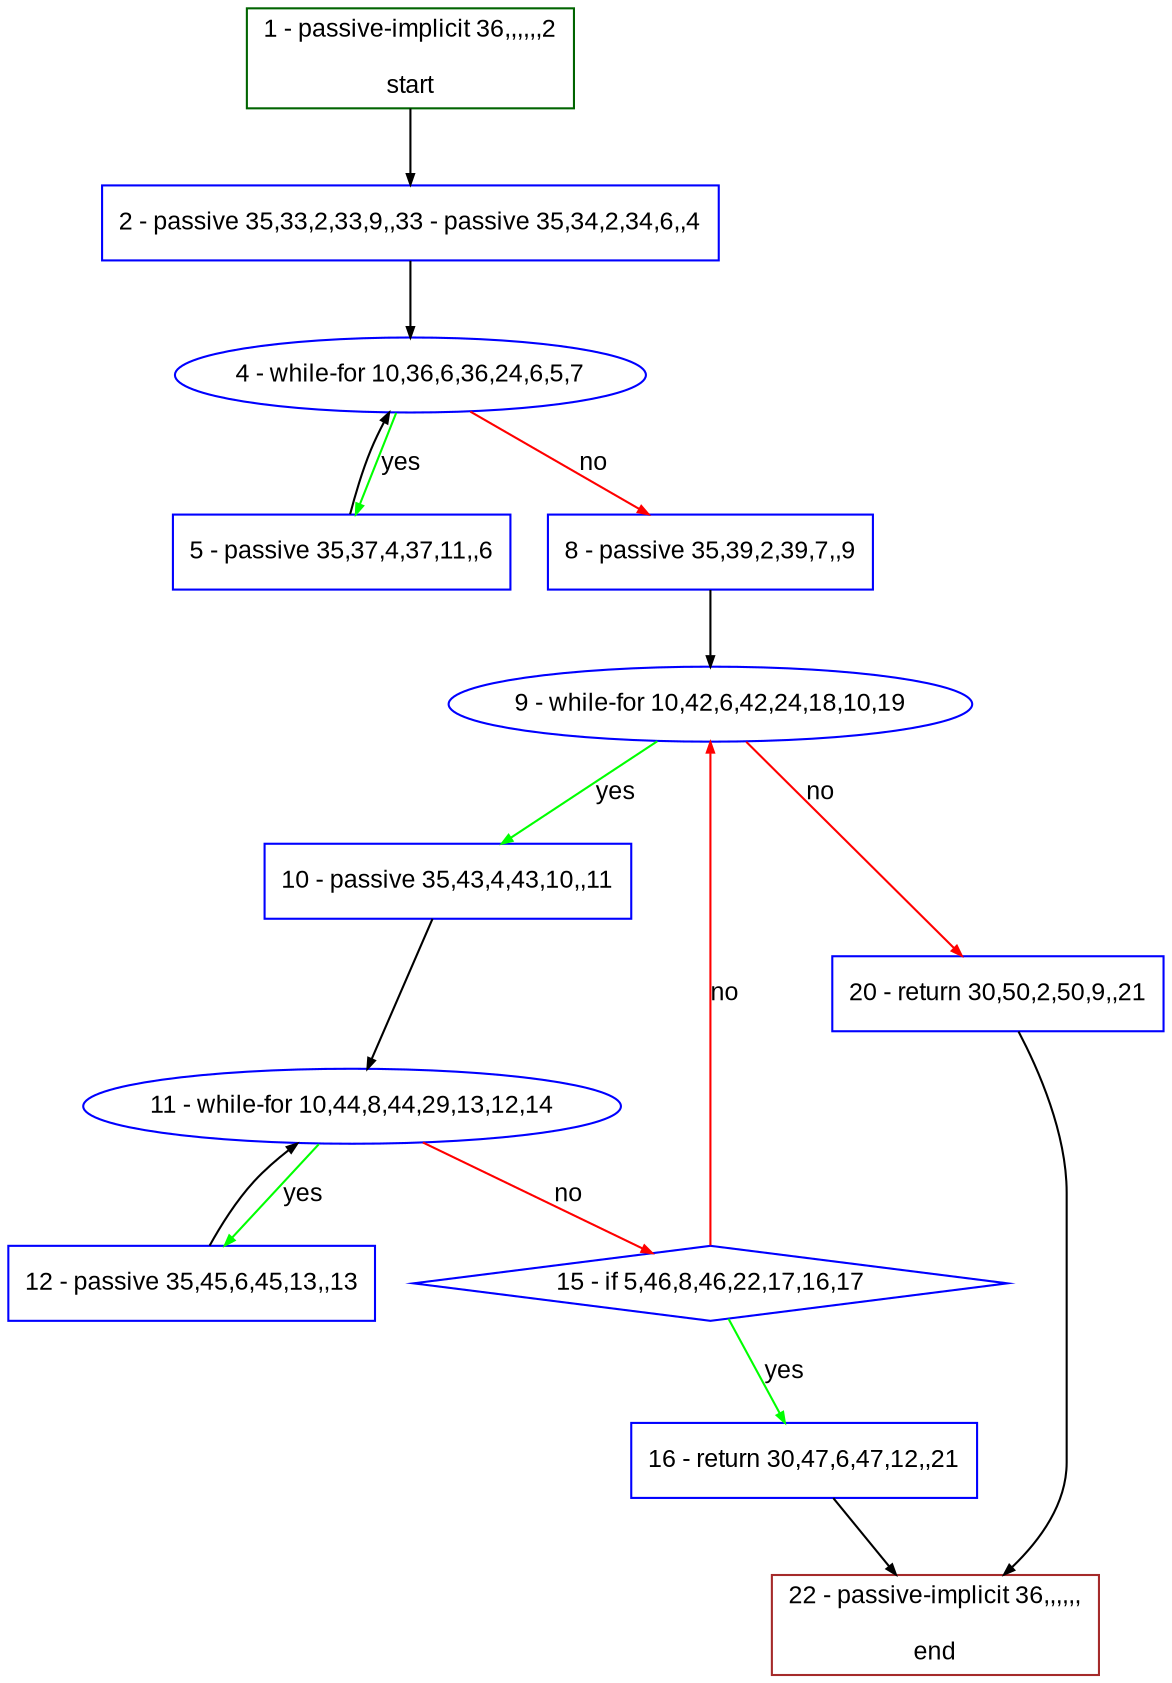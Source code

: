 digraph "" {
  graph [bgcolor="white", fillcolor="#FFFFCC", pack="true", packmode="clust", fontname="Arial", label="", fontsize="12", compound="true", style="rounded,filled"];
  node [node_initialized="no", fillcolor="white", fontname="Arial", label="", color="grey", fontsize="12", fixedsize="false", compound="true", shape="rectangle", style="filled"];
  edge [arrowtail="none", lhead="", fontcolor="black", fontname="Arial", label="", color="black", fontsize="12", arrowhead="normal", arrowsize="0.5", compound="true", ltail="", dir="forward"];
  __N1 [fillcolor="#ffffff", label="2 - passive 35,33,2,33,9,,33 - passive 35,34,2,34,6,,4", color="#0000ff", shape="box", style="filled"];
  __N2 [fillcolor="#ffffff", label="1 - passive-implicit 36,,,,,,2\n\nstart", color="#006400", shape="box", style="filled"];
  __N3 [fillcolor="#ffffff", label="4 - while-for 10,36,6,36,24,6,5,7", color="#0000ff", shape="oval", style="filled"];
  __N4 [fillcolor="#ffffff", label="5 - passive 35,37,4,37,11,,6", color="#0000ff", shape="box", style="filled"];
  __N5 [fillcolor="#ffffff", label="8 - passive 35,39,2,39,7,,9", color="#0000ff", shape="box", style="filled"];
  __N6 [fillcolor="#ffffff", label="9 - while-for 10,42,6,42,24,18,10,19", color="#0000ff", shape="oval", style="filled"];
  __N7 [fillcolor="#ffffff", label="10 - passive 35,43,4,43,10,,11", color="#0000ff", shape="box", style="filled"];
  __N8 [fillcolor="#ffffff", label="20 - return 30,50,2,50,9,,21", color="#0000ff", shape="box", style="filled"];
  __N9 [fillcolor="#ffffff", label="11 - while-for 10,44,8,44,29,13,12,14", color="#0000ff", shape="oval", style="filled"];
  __N10 [fillcolor="#ffffff", label="12 - passive 35,45,6,45,13,,13", color="#0000ff", shape="box", style="filled"];
  __N11 [fillcolor="#ffffff", label="15 - if 5,46,8,46,22,17,16,17", color="#0000ff", shape="diamond", style="filled"];
  __N12 [fillcolor="#ffffff", label="16 - return 30,47,6,47,12,,21", color="#0000ff", shape="box", style="filled"];
  __N13 [fillcolor="#ffffff", label="22 - passive-implicit 36,,,,,,\n\nend", color="#a52a2a", shape="box", style="filled"];
  __N2 -> __N1 [arrowtail="none", color="#000000", label="", arrowhead="normal", dir="forward"];
  __N1 -> __N3 [arrowtail="none", color="#000000", label="", arrowhead="normal", dir="forward"];
  __N3 -> __N4 [arrowtail="none", color="#00ff00", label="yes", arrowhead="normal", dir="forward"];
  __N4 -> __N3 [arrowtail="none", color="#000000", label="", arrowhead="normal", dir="forward"];
  __N3 -> __N5 [arrowtail="none", color="#ff0000", label="no", arrowhead="normal", dir="forward"];
  __N5 -> __N6 [arrowtail="none", color="#000000", label="", arrowhead="normal", dir="forward"];
  __N6 -> __N7 [arrowtail="none", color="#00ff00", label="yes", arrowhead="normal", dir="forward"];
  __N6 -> __N8 [arrowtail="none", color="#ff0000", label="no", arrowhead="normal", dir="forward"];
  __N7 -> __N9 [arrowtail="none", color="#000000", label="", arrowhead="normal", dir="forward"];
  __N9 -> __N10 [arrowtail="none", color="#00ff00", label="yes", arrowhead="normal", dir="forward"];
  __N10 -> __N9 [arrowtail="none", color="#000000", label="", arrowhead="normal", dir="forward"];
  __N9 -> __N11 [arrowtail="none", color="#ff0000", label="no", arrowhead="normal", dir="forward"];
  __N11 -> __N6 [arrowtail="none", color="#ff0000", label="no", arrowhead="normal", dir="forward"];
  __N11 -> __N12 [arrowtail="none", color="#00ff00", label="yes", arrowhead="normal", dir="forward"];
  __N12 -> __N13 [arrowtail="none", color="#000000", label="", arrowhead="normal", dir="forward"];
  __N8 -> __N13 [arrowtail="none", color="#000000", label="", arrowhead="normal", dir="forward"];
}
